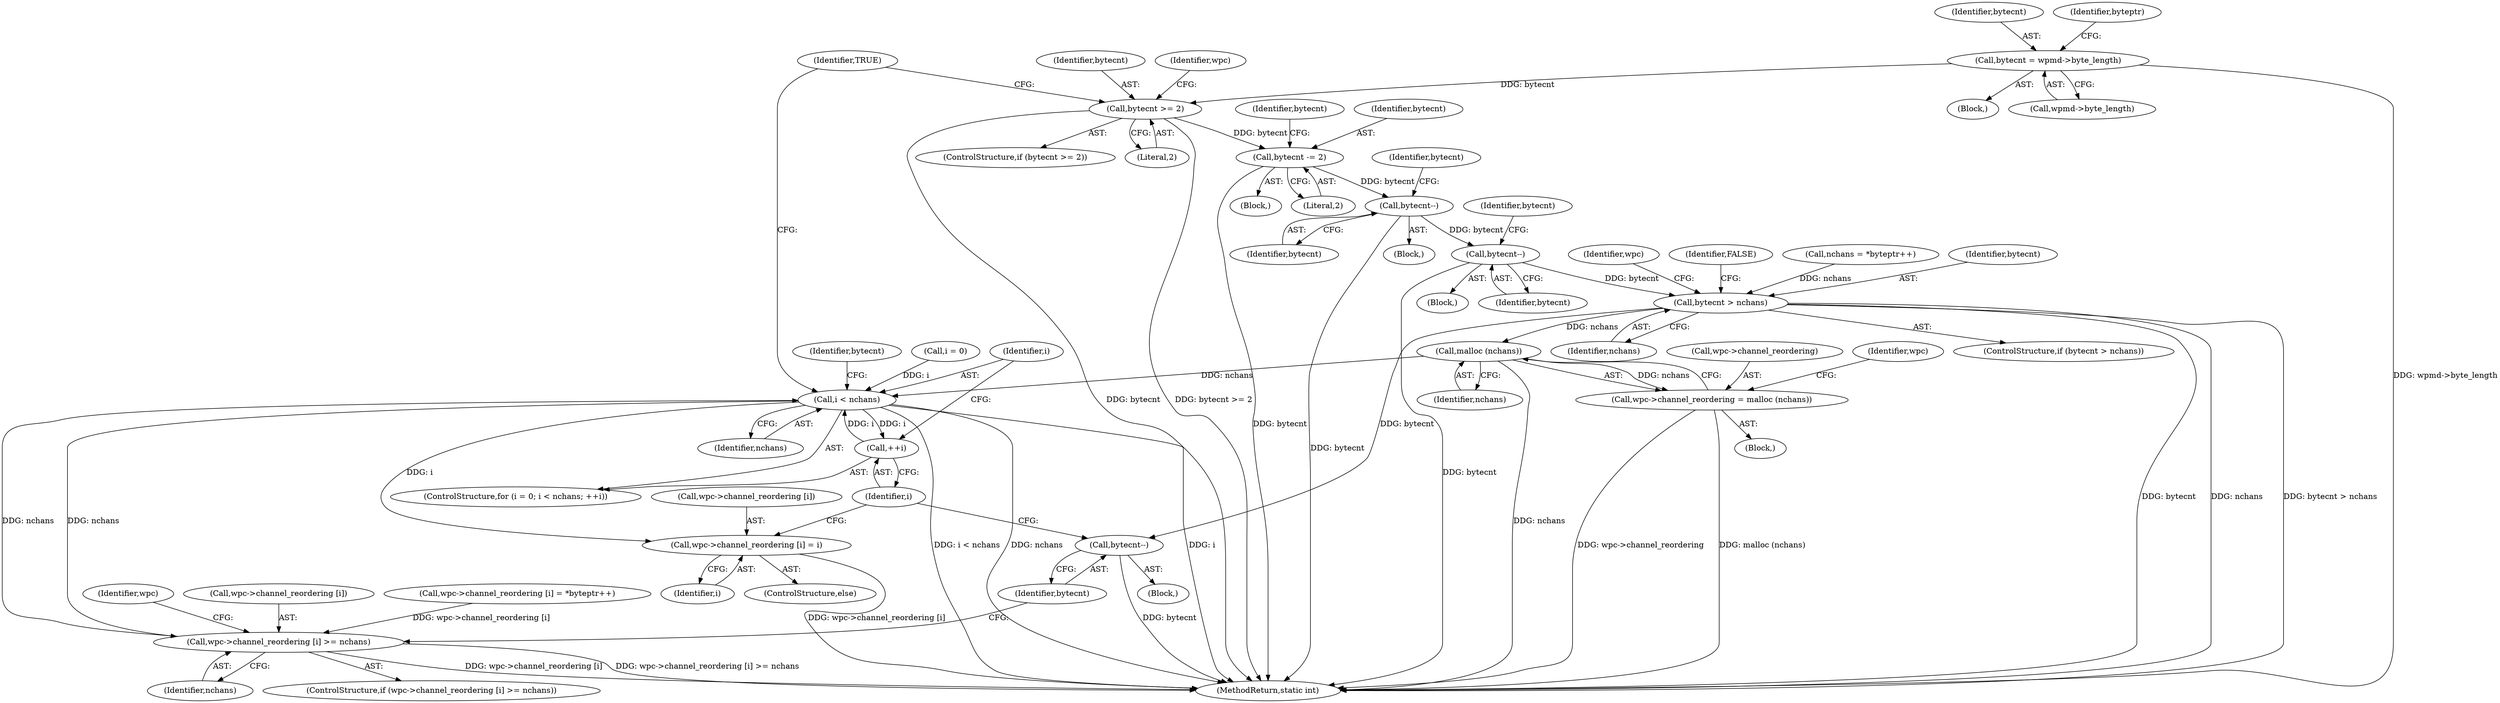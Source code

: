 digraph "0_WavPack_4bc05fc490b66ef2d45b1de26abf1455b486b0dc@pointer" {
"1000107" [label="(Call,bytecnt = wpmd->byte_length)"];
"1000153" [label="(Call,bytecnt >= 2)"];
"1000181" [label="(Call,bytecnt -= 2)"];
"1000200" [label="(Call,bytecnt--)"];
"1000214" [label="(Call,bytecnt--)"];
"1000220" [label="(Call,bytecnt > nchans)"];
"1000229" [label="(Call,malloc (nchans))"];
"1000225" [label="(Call,wpc->channel_reordering = malloc (nchans))"];
"1000240" [label="(Call,i < nchans)"];
"1000243" [label="(Call,++i)"];
"1000258" [label="(Call,wpc->channel_reordering [i] >= nchans)"];
"1000275" [label="(Call,wpc->channel_reordering [i] = i)"];
"1000272" [label="(Call,bytecnt--)"];
"1000154" [label="(Identifier,bytecnt)"];
"1000268" [label="(Identifier,wpc)"];
"1000201" [label="(Identifier,bytecnt)"];
"1000220" [label="(Call,bytecnt > nchans)"];
"1000246" [label="(Identifier,bytecnt)"];
"1000227" [label="(Identifier,wpc)"];
"1000274" [label="(ControlStructure,else)"];
"1000217" [label="(Identifier,bytecnt)"];
"1000185" [label="(Identifier,bytecnt)"];
"1000182" [label="(Identifier,bytecnt)"];
"1000275" [label="(Call,wpc->channel_reordering [i] = i)"];
"1000229" [label="(Call,malloc (nchans))"];
"1000203" [label="(Identifier,bytecnt)"];
"1000109" [label="(Call,wpmd->byte_length)"];
"1000155" [label="(Literal,2)"];
"1000236" [label="(ControlStructure,for (i = 0; i < nchans; ++i))"];
"1000294" [label="(MethodReturn,static int)"];
"1000293" [label="(Identifier,TRUE)"];
"1000224" [label="(Identifier,FALSE)"];
"1000226" [label="(Call,wpc->channel_reordering)"];
"1000218" [label="(Block,)"];
"1000108" [label="(Identifier,bytecnt)"];
"1000233" [label="(Identifier,wpc)"];
"1000152" [label="(ControlStructure,if (bytecnt >= 2))"];
"1000159" [label="(Identifier,wpc)"];
"1000225" [label="(Call,wpc->channel_reordering = malloc (nchans))"];
"1000237" [label="(Call,i = 0)"];
"1000241" [label="(Identifier,i)"];
"1000257" [label="(ControlStructure,if (wpc->channel_reordering [i] >= nchans))"];
"1000209" [label="(Call,nchans = *byteptr++)"];
"1000259" [label="(Call,wpc->channel_reordering [i])"];
"1000200" [label="(Call,bytecnt--)"];
"1000181" [label="(Call,bytecnt -= 2)"];
"1000219" [label="(ControlStructure,if (bytecnt > nchans))"];
"1000240" [label="(Call,i < nchans)"];
"1000244" [label="(Identifier,i)"];
"1000186" [label="(Block,)"];
"1000243" [label="(Call,++i)"];
"1000281" [label="(Identifier,i)"];
"1000272" [label="(Call,bytecnt--)"];
"1000153" [label="(Call,bytecnt >= 2)"];
"1000204" [label="(Block,)"];
"1000242" [label="(Identifier,nchans)"];
"1000107" [label="(Call,bytecnt = wpmd->byte_length)"];
"1000248" [label="(Call,wpc->channel_reordering [i] = *byteptr++)"];
"1000276" [label="(Call,wpc->channel_reordering [i])"];
"1000264" [label="(Identifier,nchans)"];
"1000258" [label="(Call,wpc->channel_reordering [i] >= nchans)"];
"1000222" [label="(Identifier,nchans)"];
"1000221" [label="(Identifier,bytecnt)"];
"1000215" [label="(Identifier,bytecnt)"];
"1000156" [label="(Block,)"];
"1000114" [label="(Identifier,byteptr)"];
"1000105" [label="(Block,)"];
"1000230" [label="(Identifier,nchans)"];
"1000273" [label="(Identifier,bytecnt)"];
"1000247" [label="(Block,)"];
"1000183" [label="(Literal,2)"];
"1000214" [label="(Call,bytecnt--)"];
"1000107" -> "1000105"  [label="AST: "];
"1000107" -> "1000109"  [label="CFG: "];
"1000108" -> "1000107"  [label="AST: "];
"1000109" -> "1000107"  [label="AST: "];
"1000114" -> "1000107"  [label="CFG: "];
"1000107" -> "1000294"  [label="DDG: wpmd->byte_length"];
"1000107" -> "1000153"  [label="DDG: bytecnt"];
"1000153" -> "1000152"  [label="AST: "];
"1000153" -> "1000155"  [label="CFG: "];
"1000154" -> "1000153"  [label="AST: "];
"1000155" -> "1000153"  [label="AST: "];
"1000159" -> "1000153"  [label="CFG: "];
"1000293" -> "1000153"  [label="CFG: "];
"1000153" -> "1000294"  [label="DDG: bytecnt >= 2"];
"1000153" -> "1000294"  [label="DDG: bytecnt"];
"1000153" -> "1000181"  [label="DDG: bytecnt"];
"1000181" -> "1000156"  [label="AST: "];
"1000181" -> "1000183"  [label="CFG: "];
"1000182" -> "1000181"  [label="AST: "];
"1000183" -> "1000181"  [label="AST: "];
"1000185" -> "1000181"  [label="CFG: "];
"1000181" -> "1000294"  [label="DDG: bytecnt"];
"1000181" -> "1000200"  [label="DDG: bytecnt"];
"1000200" -> "1000186"  [label="AST: "];
"1000200" -> "1000201"  [label="CFG: "];
"1000201" -> "1000200"  [label="AST: "];
"1000203" -> "1000200"  [label="CFG: "];
"1000200" -> "1000294"  [label="DDG: bytecnt"];
"1000200" -> "1000214"  [label="DDG: bytecnt"];
"1000214" -> "1000204"  [label="AST: "];
"1000214" -> "1000215"  [label="CFG: "];
"1000215" -> "1000214"  [label="AST: "];
"1000217" -> "1000214"  [label="CFG: "];
"1000214" -> "1000294"  [label="DDG: bytecnt"];
"1000214" -> "1000220"  [label="DDG: bytecnt"];
"1000220" -> "1000219"  [label="AST: "];
"1000220" -> "1000222"  [label="CFG: "];
"1000221" -> "1000220"  [label="AST: "];
"1000222" -> "1000220"  [label="AST: "];
"1000224" -> "1000220"  [label="CFG: "];
"1000227" -> "1000220"  [label="CFG: "];
"1000220" -> "1000294"  [label="DDG: bytecnt"];
"1000220" -> "1000294"  [label="DDG: nchans"];
"1000220" -> "1000294"  [label="DDG: bytecnt > nchans"];
"1000209" -> "1000220"  [label="DDG: nchans"];
"1000220" -> "1000229"  [label="DDG: nchans"];
"1000220" -> "1000272"  [label="DDG: bytecnt"];
"1000229" -> "1000225"  [label="AST: "];
"1000229" -> "1000230"  [label="CFG: "];
"1000230" -> "1000229"  [label="AST: "];
"1000225" -> "1000229"  [label="CFG: "];
"1000229" -> "1000294"  [label="DDG: nchans"];
"1000229" -> "1000225"  [label="DDG: nchans"];
"1000229" -> "1000240"  [label="DDG: nchans"];
"1000225" -> "1000218"  [label="AST: "];
"1000226" -> "1000225"  [label="AST: "];
"1000233" -> "1000225"  [label="CFG: "];
"1000225" -> "1000294"  [label="DDG: wpc->channel_reordering"];
"1000225" -> "1000294"  [label="DDG: malloc (nchans)"];
"1000240" -> "1000236"  [label="AST: "];
"1000240" -> "1000242"  [label="CFG: "];
"1000241" -> "1000240"  [label="AST: "];
"1000242" -> "1000240"  [label="AST: "];
"1000246" -> "1000240"  [label="CFG: "];
"1000293" -> "1000240"  [label="CFG: "];
"1000240" -> "1000294"  [label="DDG: i < nchans"];
"1000240" -> "1000294"  [label="DDG: nchans"];
"1000240" -> "1000294"  [label="DDG: i"];
"1000237" -> "1000240"  [label="DDG: i"];
"1000243" -> "1000240"  [label="DDG: i"];
"1000258" -> "1000240"  [label="DDG: nchans"];
"1000240" -> "1000243"  [label="DDG: i"];
"1000240" -> "1000258"  [label="DDG: nchans"];
"1000240" -> "1000275"  [label="DDG: i"];
"1000243" -> "1000236"  [label="AST: "];
"1000243" -> "1000244"  [label="CFG: "];
"1000244" -> "1000243"  [label="AST: "];
"1000241" -> "1000243"  [label="CFG: "];
"1000258" -> "1000257"  [label="AST: "];
"1000258" -> "1000264"  [label="CFG: "];
"1000259" -> "1000258"  [label="AST: "];
"1000264" -> "1000258"  [label="AST: "];
"1000268" -> "1000258"  [label="CFG: "];
"1000273" -> "1000258"  [label="CFG: "];
"1000258" -> "1000294"  [label="DDG: wpc->channel_reordering [i]"];
"1000258" -> "1000294"  [label="DDG: wpc->channel_reordering [i] >= nchans"];
"1000248" -> "1000258"  [label="DDG: wpc->channel_reordering [i]"];
"1000275" -> "1000274"  [label="AST: "];
"1000275" -> "1000281"  [label="CFG: "];
"1000276" -> "1000275"  [label="AST: "];
"1000281" -> "1000275"  [label="AST: "];
"1000244" -> "1000275"  [label="CFG: "];
"1000275" -> "1000294"  [label="DDG: wpc->channel_reordering [i]"];
"1000272" -> "1000247"  [label="AST: "];
"1000272" -> "1000273"  [label="CFG: "];
"1000273" -> "1000272"  [label="AST: "];
"1000244" -> "1000272"  [label="CFG: "];
"1000272" -> "1000294"  [label="DDG: bytecnt"];
}
